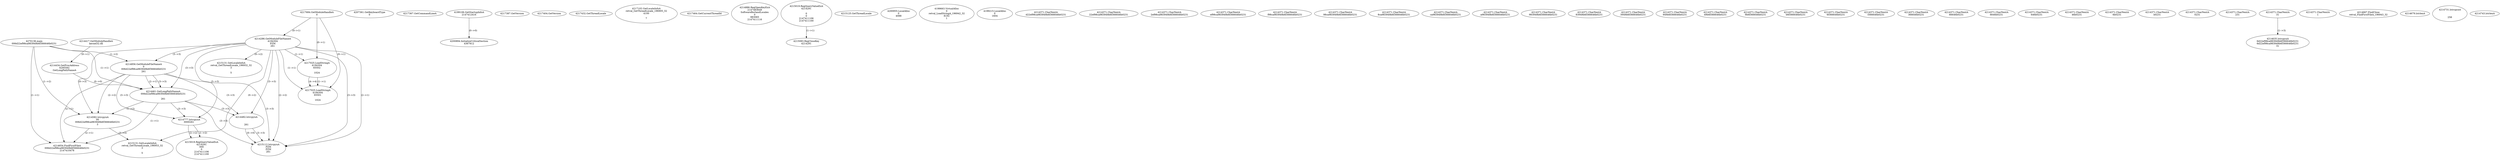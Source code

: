 // Global SCDG with merge call
digraph {
	0 [label="4270136.main
006d22ef98ca983949b6f366646b0231"]
	1 [label="4217684.GetModuleHandleA
0"]
	2 [label="4207361.GetKeyboardType
0"]
	3 [label="4217367.GetCommandLineA
"]
	4 [label="4199106.GetStartupInfoA
2147412416"]
	5 [label="4217387.GetVersion
"]
	6 [label="4217404.GetVersion
"]
	7 [label="4217432.GetThreadLocale
"]
	8 [label="4217102.GetLocaleInfoA
retval_GetThreadLocale_196905_32
4100

7"]
	9 [label="4217464.GetCurrentThreadId
"]
	10 [label="4214286.GetModuleFileNameA
4194304
PZM
261"]
	1 -> 10 [label="(0-->1)"]
	11 [label="4214856.GetModuleFileNameA
0
006d22ef98ca983949b6f366646b0231
261"]
	0 -> 11 [label="(1-->2)"]
	10 -> 11 [label="(3-->3)"]
	12 [label="4214886.RegOpenKeyExA
2147483649
Software\Borland\Locales
0
983065
2147411116"]
	13 [label="4214417.GetModuleHandleA
kernel32.dll"]
	14 [label="4214434.GetProcAddress
6295592
GetLongPathNameA"]
	13 -> 14 [label="(0-->1)"]
	15 [label="4214461.GetLongPathNameA
006d22ef98ca983949b6f366646b0231

261"]
	0 -> 15 [label="(1-->1)"]
	11 -> 15 [label="(2-->1)"]
	10 -> 15 [label="(3-->3)"]
	11 -> 15 [label="(3-->3)"]
	14 -> 15 [label="(0-->0)"]
	16 [label="4214482.lstrcpynA


261"]
	10 -> 16 [label="(3-->3)"]
	11 -> 16 [label="(3-->3)"]
	15 -> 16 [label="(3-->3)"]
	17 [label="4215019.RegQueryValueExA
4214291

0
0
2147411106
2147411100"]
	18 [label="4215083.RegCloseKey
4214291"]
	17 -> 18 [label="(1-->1)"]
	19 [label="4215112.lstrcpynA
PZM
PZM
261"]
	10 -> 19 [label="(2-->1)"]
	10 -> 19 [label="(2-->2)"]
	10 -> 19 [label="(3-->3)"]
	11 -> 19 [label="(3-->3)"]
	15 -> 19 [label="(3-->3)"]
	16 -> 19 [label="(3-->3)"]
	16 -> 19 [label="(0-->0)"]
	20 [label="4215125.GetThreadLocale
"]
	21 [label="4215131.GetLocaleInfoA
retval_GetThreadLocale_196932_32
3

5"]
	10 -> 21 [label="(0-->2)"]
	22 [label="4217025.LoadStringA
4194304
65502

1024"]
	1 -> 22 [label="(0-->1)"]
	10 -> 22 [label="(1-->1)"]
	23 [label="4217025.LoadStringA
4194304
65501

1024"]
	1 -> 23 [label="(0-->1)"]
	10 -> 23 [label="(1-->1)"]
	22 -> 23 [label="(1-->1)"]
	22 -> 23 [label="(4-->4)"]
	24 [label="4200894.InitializeCriticalSection
4367812"]
	4 -> 24 [label="(0-->0)"]
	25 [label="4200955.LocalAlloc
0
4088"]
	26 [label="4199663.VirtualAlloc
0
retval_LoadStringA_196942_32
8192
1"]
	27 [label="4199215.LocalAlloc
0
1604"]
	28 [label="4214582.lstrcpynA
00
006d22ef98ca983949b6f366646b0231
3"]
	0 -> 28 [label="(1-->2)"]
	11 -> 28 [label="(2-->2)"]
	15 -> 28 [label="(1-->2)"]
	10 -> 28 [label="(0-->3)"]
	29 [label="4214371.CharNextA
d22ef98ca983949b6f366646b0231"]
	30 [label="4214371.CharNextA
22ef98ca983949b6f366646b0231"]
	31 [label="4214371.CharNextA
2ef98ca983949b6f366646b0231"]
	32 [label="4214371.CharNextA
ef98ca983949b6f366646b0231"]
	33 [label="4214371.CharNextA
f98ca983949b6f366646b0231"]
	34 [label="4214371.CharNextA
98ca983949b6f366646b0231"]
	35 [label="4214371.CharNextA
8ca983949b6f366646b0231"]
	36 [label="4214371.CharNextA
ca983949b6f366646b0231"]
	37 [label="4214371.CharNextA
a983949b6f366646b0231"]
	38 [label="4214371.CharNextA
983949b6f366646b0231"]
	39 [label="4214371.CharNextA
83949b6f366646b0231"]
	40 [label="4214371.CharNextA
3949b6f366646b0231"]
	41 [label="4214371.CharNextA
949b6f366646b0231"]
	42 [label="4214371.CharNextA
49b6f366646b0231"]
	43 [label="4214371.CharNextA
9b6f366646b0231"]
	44 [label="4214371.CharNextA
b6f366646b0231"]
	45 [label="4214371.CharNextA
6f366646b0231"]
	46 [label="4214371.CharNextA
f366646b0231"]
	47 [label="4214371.CharNextA
366646b0231"]
	48 [label="4214371.CharNextA
66646b0231"]
	49 [label="4214371.CharNextA
6646b0231"]
	50 [label="4214371.CharNextA
646b0231"]
	51 [label="4214371.CharNextA
46b0231"]
	52 [label="4214371.CharNextA
6b0231"]
	53 [label="4214371.CharNextA
b0231"]
	54 [label="4214371.CharNextA
0231"]
	55 [label="4214371.CharNextA
231"]
	56 [label="4214371.CharNextA
31"]
	57 [label="4214371.CharNextA
1"]
	58 [label="4214635.lstrcpynA
6d22ef98ca983949b6f366646b0231
6d22ef98ca983949b6f366646b0231
31"]
	56 -> 58 [label="(1-->3)"]
	59 [label="4214654.FindFirstFileA
006d22ef98ca983949b6f366646b0231
2147410478"]
	0 -> 59 [label="(1-->1)"]
	11 -> 59 [label="(2-->1)"]
	15 -> 59 [label="(1-->1)"]
	28 -> 59 [label="(2-->1)"]
	60 [label="4214667.FindClose
retval_FindFirstFileA_196943_32"]
	61 [label="4214679.lstrlenA
"]
	62 [label="4214731.lstrcpynA


258"]
	63 [label="4214743.lstrlenA
"]
	64 [label="4214777.lstrcpynA
00\
00\
261"]
	10 -> 64 [label="(3-->3)"]
	11 -> 64 [label="(3-->3)"]
	15 -> 64 [label="(3-->3)"]
	65 [label="4215019.RegQueryValueExA
4214291
00\
0
0
2147411106
2147411100"]
	64 -> 65 [label="(1-->2)"]
	64 -> 65 [label="(2-->2)"]
	66 [label="4215131.GetLocaleInfoA
retval_GetThreadLocale_196953_32
3

5"]
	10 -> 66 [label="(0-->2)"]
	28 -> 66 [label="(3-->2)"]
}
